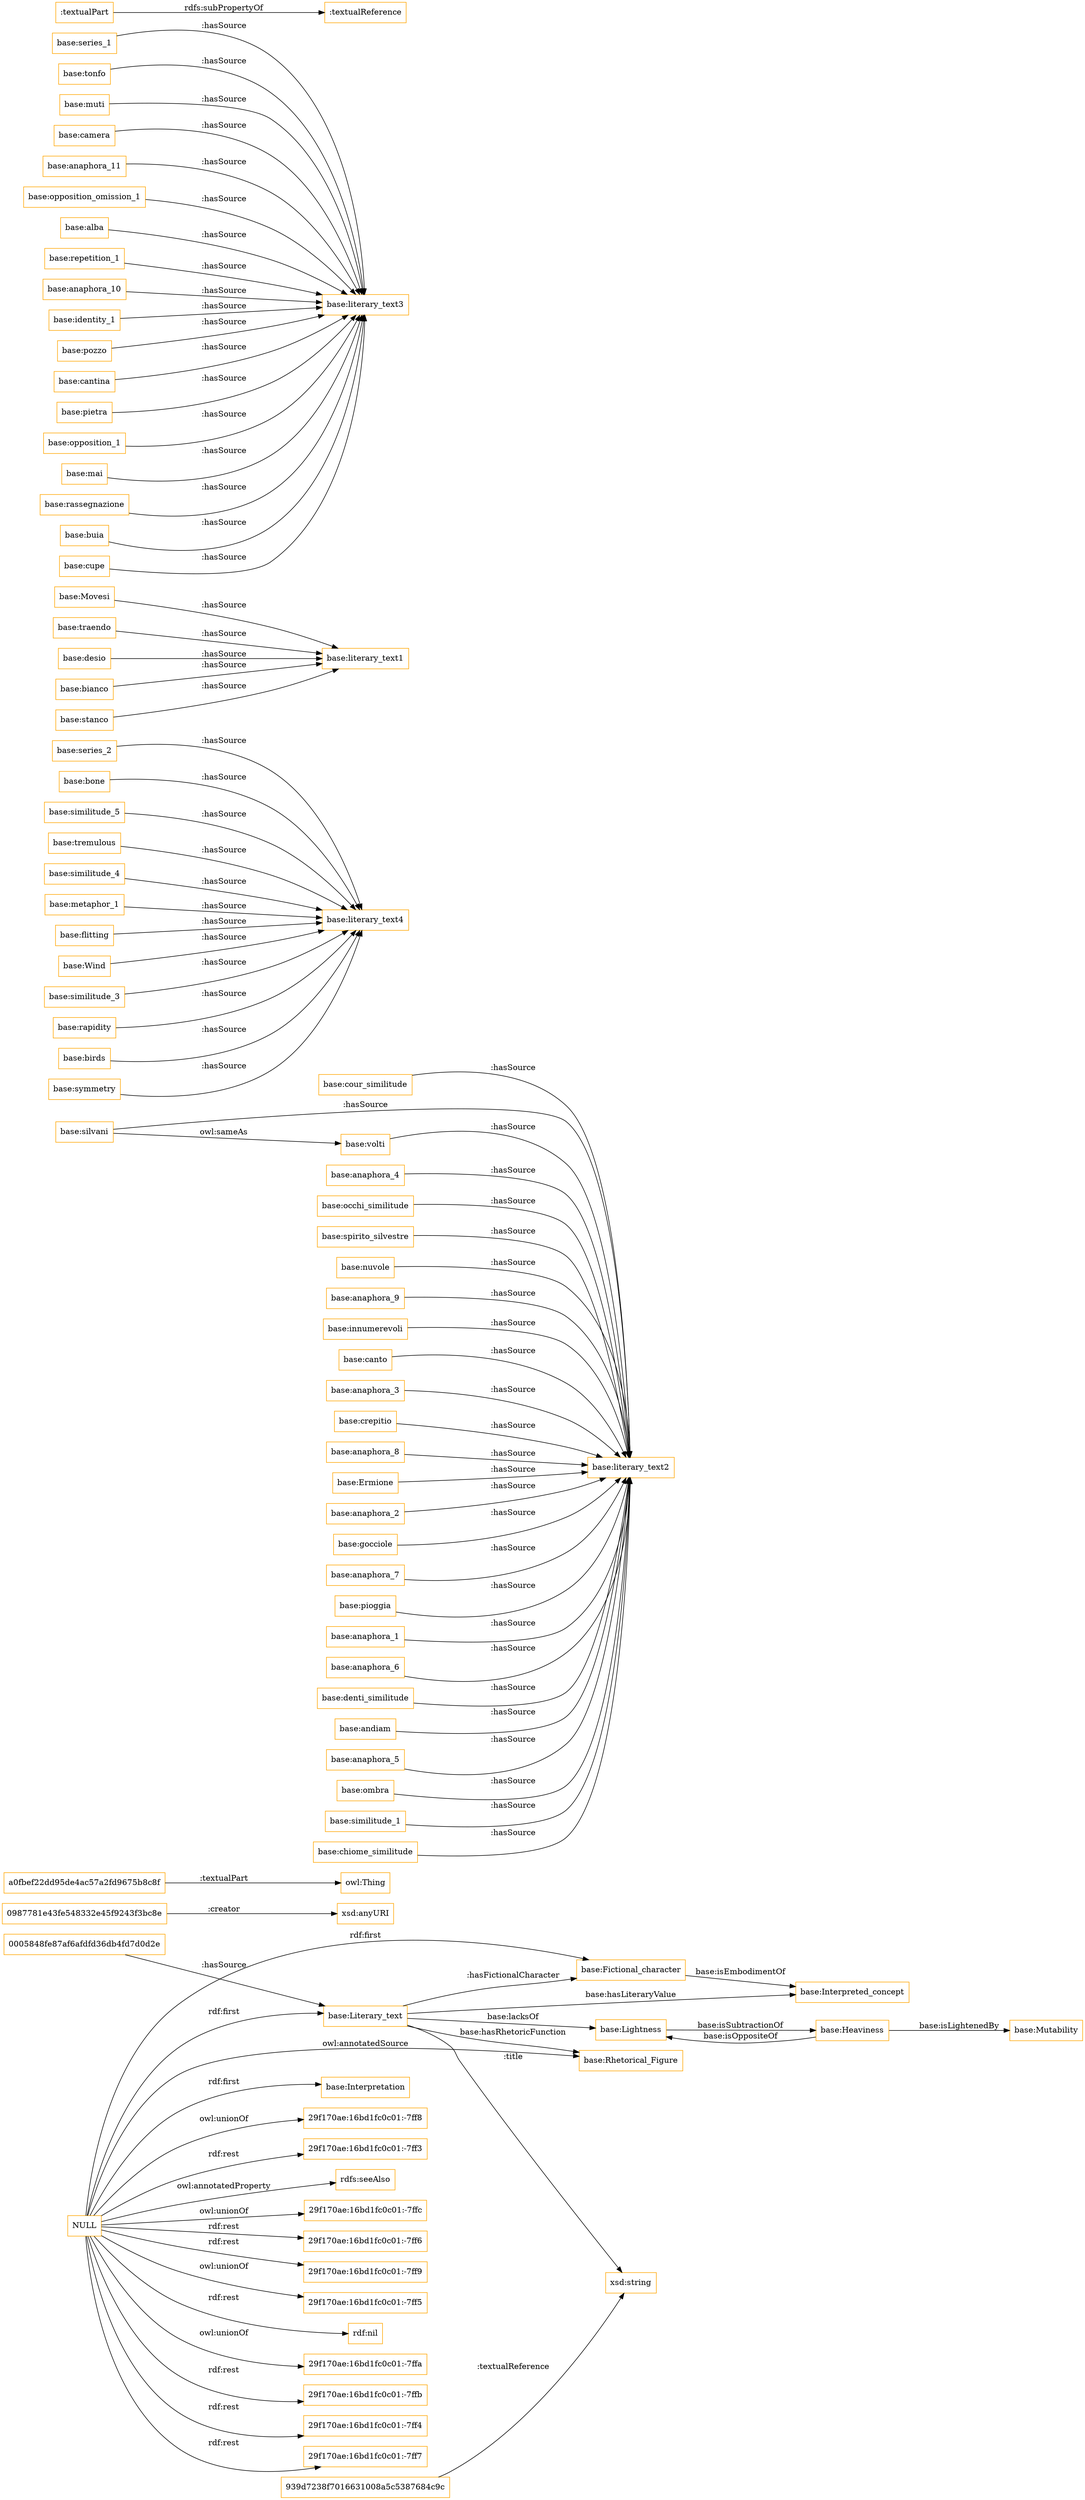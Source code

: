digraph ar2dtool_diagram { 
rankdir=LR;
size="1501"
node [shape = rectangle, color="orange"]; "base:Interpreted_concept" "0987781e43fe548332e45f9243f3bc8e" "base:Interpretation" "a0fbef22dd95de4ac57a2fd9675b8c8f" "0005848fe87af6afdfd36db4fd7d0d2e" "base:Lightness" "base:Rhetorical_Figure" "base:Heaviness" "base:Fictional_character" "939d7238f7016631008a5c5387684c9c" "base:Mutability" "base:Literary_text" ; /*classes style*/
	"base:cour_similitude" -> "base:literary_text2" [ label = ":hasSource" ];
	"base:volti" -> "base:literary_text2" [ label = ":hasSource" ];
	"base:anaphora_4" -> "base:literary_text2" [ label = ":hasSource" ];
	"base:occhi_similitude" -> "base:literary_text2" [ label = ":hasSource" ];
	"base:spirito_silvestre" -> "base:literary_text2" [ label = ":hasSource" ];
	"base:series_2" -> "base:literary_text4" [ label = ":hasSource" ];
	"base:nuvole" -> "base:literary_text2" [ label = ":hasSource" ];
	"base:anaphora_9" -> "base:literary_text2" [ label = ":hasSource" ];
	"base:innumerevoli" -> "base:literary_text2" [ label = ":hasSource" ];
	"base:Movesi" -> "base:literary_text1" [ label = ":hasSource" ];
	"base:canto" -> "base:literary_text2" [ label = ":hasSource" ];
	"base:bone" -> "base:literary_text4" [ label = ":hasSource" ];
	"base:anaphora_3" -> "base:literary_text2" [ label = ":hasSource" ];
	"base:similitude_5" -> "base:literary_text4" [ label = ":hasSource" ];
	"base:crepitio" -> "base:literary_text2" [ label = ":hasSource" ];
	"base:series_1" -> "base:literary_text3" [ label = ":hasSource" ];
	":textualPart" -> ":textualReference" [ label = "rdfs:subPropertyOf" ];
	"base:tremulous" -> "base:literary_text4" [ label = ":hasSource" ];
	"base:anaphora_8" -> "base:literary_text2" [ label = ":hasSource" ];
	"base:tonfo" -> "base:literary_text3" [ label = ":hasSource" ];
	"base:muti" -> "base:literary_text3" [ label = ":hasSource" ];
	"base:Ermione" -> "base:literary_text2" [ label = ":hasSource" ];
	"base:anaphora_2" -> "base:literary_text2" [ label = ":hasSource" ];
	"base:camera" -> "base:literary_text3" [ label = ":hasSource" ];
	"base:traendo" -> "base:literary_text1" [ label = ":hasSource" ];
	"base:similitude_4" -> "base:literary_text4" [ label = ":hasSource" ];
	"base:metaphor_1" -> "base:literary_text4" [ label = ":hasSource" ];
	"base:anaphora_11" -> "base:literary_text3" [ label = ":hasSource" ];
	"base:gocciole" -> "base:literary_text2" [ label = ":hasSource" ];
	"base:anaphora_7" -> "base:literary_text2" [ label = ":hasSource" ];
	"base:pioggia" -> "base:literary_text2" [ label = ":hasSource" ];
	"base:opposition_omission_1" -> "base:literary_text3" [ label = ":hasSource" ];
	"NULL" -> "base:Interpretation" [ label = "rdf:first" ];
	"NULL" -> "29f170ae:16bd1fc0c01:-7ff8" [ label = "owl:unionOf" ];
	"NULL" -> "29f170ae:16bd1fc0c01:-7ff3" [ label = "rdf:rest" ];
	"NULL" -> "rdfs:seeAlso" [ label = "owl:annotatedProperty" ];
	"NULL" -> "29f170ae:16bd1fc0c01:-7ffc" [ label = "owl:unionOf" ];
	"NULL" -> "29f170ae:16bd1fc0c01:-7ff6" [ label = "rdf:rest" ];
	"NULL" -> "29f170ae:16bd1fc0c01:-7ff9" [ label = "rdf:rest" ];
	"NULL" -> "29f170ae:16bd1fc0c01:-7ff5" [ label = "owl:unionOf" ];
	"NULL" -> "base:Literary_text" [ label = "rdf:first" ];
	"NULL" -> "base:Fictional_character" [ label = "rdf:first" ];
	"NULL" -> "rdf:nil" [ label = "rdf:rest" ];
	"NULL" -> "29f170ae:16bd1fc0c01:-7ffa" [ label = "owl:unionOf" ];
	"NULL" -> "29f170ae:16bd1fc0c01:-7ffb" [ label = "rdf:rest" ];
	"NULL" -> "29f170ae:16bd1fc0c01:-7ff4" [ label = "rdf:rest" ];
	"NULL" -> "29f170ae:16bd1fc0c01:-7ff7" [ label = "rdf:rest" ];
	"NULL" -> "base:Rhetorical_Figure" [ label = "owl:annotatedSource" ];
	"base:flitting" -> "base:literary_text4" [ label = ":hasSource" ];
	"base:Wind" -> "base:literary_text4" [ label = ":hasSource" ];
	"base:alba" -> "base:literary_text3" [ label = ":hasSource" ];
	"base:anaphora_1" -> "base:literary_text2" [ label = ":hasSource" ];
	"base:repetition_1" -> "base:literary_text3" [ label = ":hasSource" ];
	"base:similitude_3" -> "base:literary_text4" [ label = ":hasSource" ];
	"base:anaphora_10" -> "base:literary_text3" [ label = ":hasSource" ];
	"base:desio" -> "base:literary_text1" [ label = ":hasSource" ];
	"base:bianco" -> "base:literary_text1" [ label = ":hasSource" ];
	"base:anaphora_6" -> "base:literary_text2" [ label = ":hasSource" ];
	"base:silvani" -> "base:literary_text2" [ label = ":hasSource" ];
	"base:silvani" -> "base:volti" [ label = "owl:sameAs" ];
	"base:denti_similitude" -> "base:literary_text2" [ label = ":hasSource" ];
	"base:andiam" -> "base:literary_text2" [ label = ":hasSource" ];
	"base:identity_1" -> "base:literary_text3" [ label = ":hasSource" ];
	"base:stanco" -> "base:literary_text1" [ label = ":hasSource" ];
	"base:pozzo" -> "base:literary_text3" [ label = ":hasSource" ];
	"base:cantina" -> "base:literary_text3" [ label = ":hasSource" ];
	"base:pietra" -> "base:literary_text3" [ label = ":hasSource" ];
	"base:rapidity" -> "base:literary_text4" [ label = ":hasSource" ];
	"base:anaphora_5" -> "base:literary_text2" [ label = ":hasSource" ];
	"base:opposition_1" -> "base:literary_text3" [ label = ":hasSource" ];
	"base:ombra" -> "base:literary_text2" [ label = ":hasSource" ];
	"base:birds" -> "base:literary_text4" [ label = ":hasSource" ];
	"base:mai" -> "base:literary_text3" [ label = ":hasSource" ];
	"base:rassegnazione" -> "base:literary_text3" [ label = ":hasSource" ];
	"base:symmetry" -> "base:literary_text4" [ label = ":hasSource" ];
	"base:similitude_1" -> "base:literary_text2" [ label = ":hasSource" ];
	"base:chiome_similitude" -> "base:literary_text2" [ label = ":hasSource" ];
	"base:buia" -> "base:literary_text3" [ label = ":hasSource" ];
	"base:cupe" -> "base:literary_text3" [ label = ":hasSource" ];
	"base:Literary_text" -> "xsd:string" [ label = ":title" ];
	"base:Literary_text" -> "base:Lightness" [ label = "base:lacksOf" ];
	"0005848fe87af6afdfd36db4fd7d0d2e" -> "base:Literary_text" [ label = ":hasSource" ];
	"base:Literary_text" -> "base:Rhetorical_Figure" [ label = "base:hasRhetoricFunction" ];
	"0987781e43fe548332e45f9243f3bc8e" -> "xsd:anyURI" [ label = ":creator" ];
	"a0fbef22dd95de4ac57a2fd9675b8c8f" -> "owl:Thing" [ label = ":textualPart" ];
	"base:Lightness" -> "base:Heaviness" [ label = "base:isSubtractionOf" ];
	"939d7238f7016631008a5c5387684c9c" -> "xsd:string" [ label = ":textualReference" ];
	"base:Heaviness" -> "base:Lightness" [ label = "base:isOppositeOf" ];
	"base:Heaviness" -> "base:Mutability" [ label = "base:isLightenedBy" ];
	"base:Fictional_character" -> "base:Interpreted_concept" [ label = "base:isEmbodimentOf" ];
	"base:Literary_text" -> "base:Interpreted_concept" [ label = "base:hasLiteraryValue" ];
	"base:Literary_text" -> "base:Fictional_character" [ label = ":hasFictionalCharacter" ];

}
